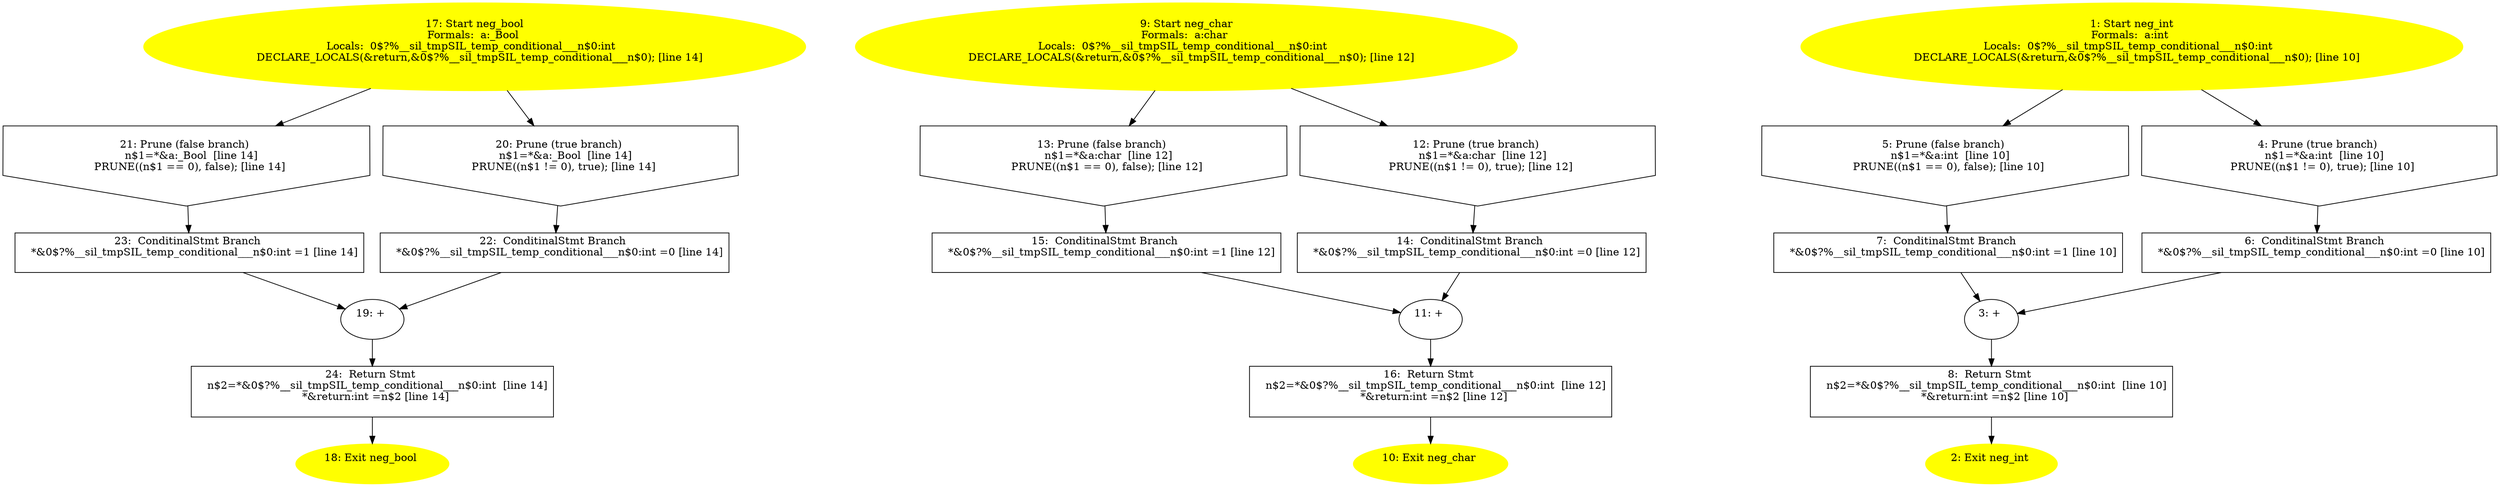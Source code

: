 /* @generated */
digraph iCFG {
24 [label="24:  Return Stmt \n   n$2=*&0$?%__sil_tmpSIL_temp_conditional___n$0:int  [line 14]\n  *&return:int =n$2 [line 14]\n " shape="box"]
	

	 24 -> 18 ;
23 [label="23:  ConditinalStmt Branch \n   *&0$?%__sil_tmpSIL_temp_conditional___n$0:int =1 [line 14]\n " shape="box"]
	

	 23 -> 19 ;
22 [label="22:  ConditinalStmt Branch \n   *&0$?%__sil_tmpSIL_temp_conditional___n$0:int =0 [line 14]\n " shape="box"]
	

	 22 -> 19 ;
21 [label="21: Prune (false branch) \n   n$1=*&a:_Bool  [line 14]\n  PRUNE((n$1 == 0), false); [line 14]\n " shape="invhouse"]
	

	 21 -> 23 ;
20 [label="20: Prune (true branch) \n   n$1=*&a:_Bool  [line 14]\n  PRUNE((n$1 != 0), true); [line 14]\n " shape="invhouse"]
	

	 20 -> 22 ;
19 [label="19: + \n  " ]
	

	 19 -> 24 ;
18 [label="18: Exit neg_bool \n  " color=yellow style=filled]
	

17 [label="17: Start neg_bool\nFormals:  a:_Bool \nLocals:  0$?%__sil_tmpSIL_temp_conditional___n$0:int  \n   DECLARE_LOCALS(&return,&0$?%__sil_tmpSIL_temp_conditional___n$0); [line 14]\n " color=yellow style=filled]
	

	 17 -> 20 ;
	 17 -> 21 ;
16 [label="16:  Return Stmt \n   n$2=*&0$?%__sil_tmpSIL_temp_conditional___n$0:int  [line 12]\n  *&return:int =n$2 [line 12]\n " shape="box"]
	

	 16 -> 10 ;
15 [label="15:  ConditinalStmt Branch \n   *&0$?%__sil_tmpSIL_temp_conditional___n$0:int =1 [line 12]\n " shape="box"]
	

	 15 -> 11 ;
14 [label="14:  ConditinalStmt Branch \n   *&0$?%__sil_tmpSIL_temp_conditional___n$0:int =0 [line 12]\n " shape="box"]
	

	 14 -> 11 ;
13 [label="13: Prune (false branch) \n   n$1=*&a:char  [line 12]\n  PRUNE((n$1 == 0), false); [line 12]\n " shape="invhouse"]
	

	 13 -> 15 ;
12 [label="12: Prune (true branch) \n   n$1=*&a:char  [line 12]\n  PRUNE((n$1 != 0), true); [line 12]\n " shape="invhouse"]
	

	 12 -> 14 ;
11 [label="11: + \n  " ]
	

	 11 -> 16 ;
10 [label="10: Exit neg_char \n  " color=yellow style=filled]
	

9 [label="9: Start neg_char\nFormals:  a:char \nLocals:  0$?%__sil_tmpSIL_temp_conditional___n$0:int  \n   DECLARE_LOCALS(&return,&0$?%__sil_tmpSIL_temp_conditional___n$0); [line 12]\n " color=yellow style=filled]
	

	 9 -> 12 ;
	 9 -> 13 ;
8 [label="8:  Return Stmt \n   n$2=*&0$?%__sil_tmpSIL_temp_conditional___n$0:int  [line 10]\n  *&return:int =n$2 [line 10]\n " shape="box"]
	

	 8 -> 2 ;
7 [label="7:  ConditinalStmt Branch \n   *&0$?%__sil_tmpSIL_temp_conditional___n$0:int =1 [line 10]\n " shape="box"]
	

	 7 -> 3 ;
6 [label="6:  ConditinalStmt Branch \n   *&0$?%__sil_tmpSIL_temp_conditional___n$0:int =0 [line 10]\n " shape="box"]
	

	 6 -> 3 ;
5 [label="5: Prune (false branch) \n   n$1=*&a:int  [line 10]\n  PRUNE((n$1 == 0), false); [line 10]\n " shape="invhouse"]
	

	 5 -> 7 ;
4 [label="4: Prune (true branch) \n   n$1=*&a:int  [line 10]\n  PRUNE((n$1 != 0), true); [line 10]\n " shape="invhouse"]
	

	 4 -> 6 ;
3 [label="3: + \n  " ]
	

	 3 -> 8 ;
2 [label="2: Exit neg_int \n  " color=yellow style=filled]
	

1 [label="1: Start neg_int\nFormals:  a:int \nLocals:  0$?%__sil_tmpSIL_temp_conditional___n$0:int  \n   DECLARE_LOCALS(&return,&0$?%__sil_tmpSIL_temp_conditional___n$0); [line 10]\n " color=yellow style=filled]
	

	 1 -> 4 ;
	 1 -> 5 ;
}
